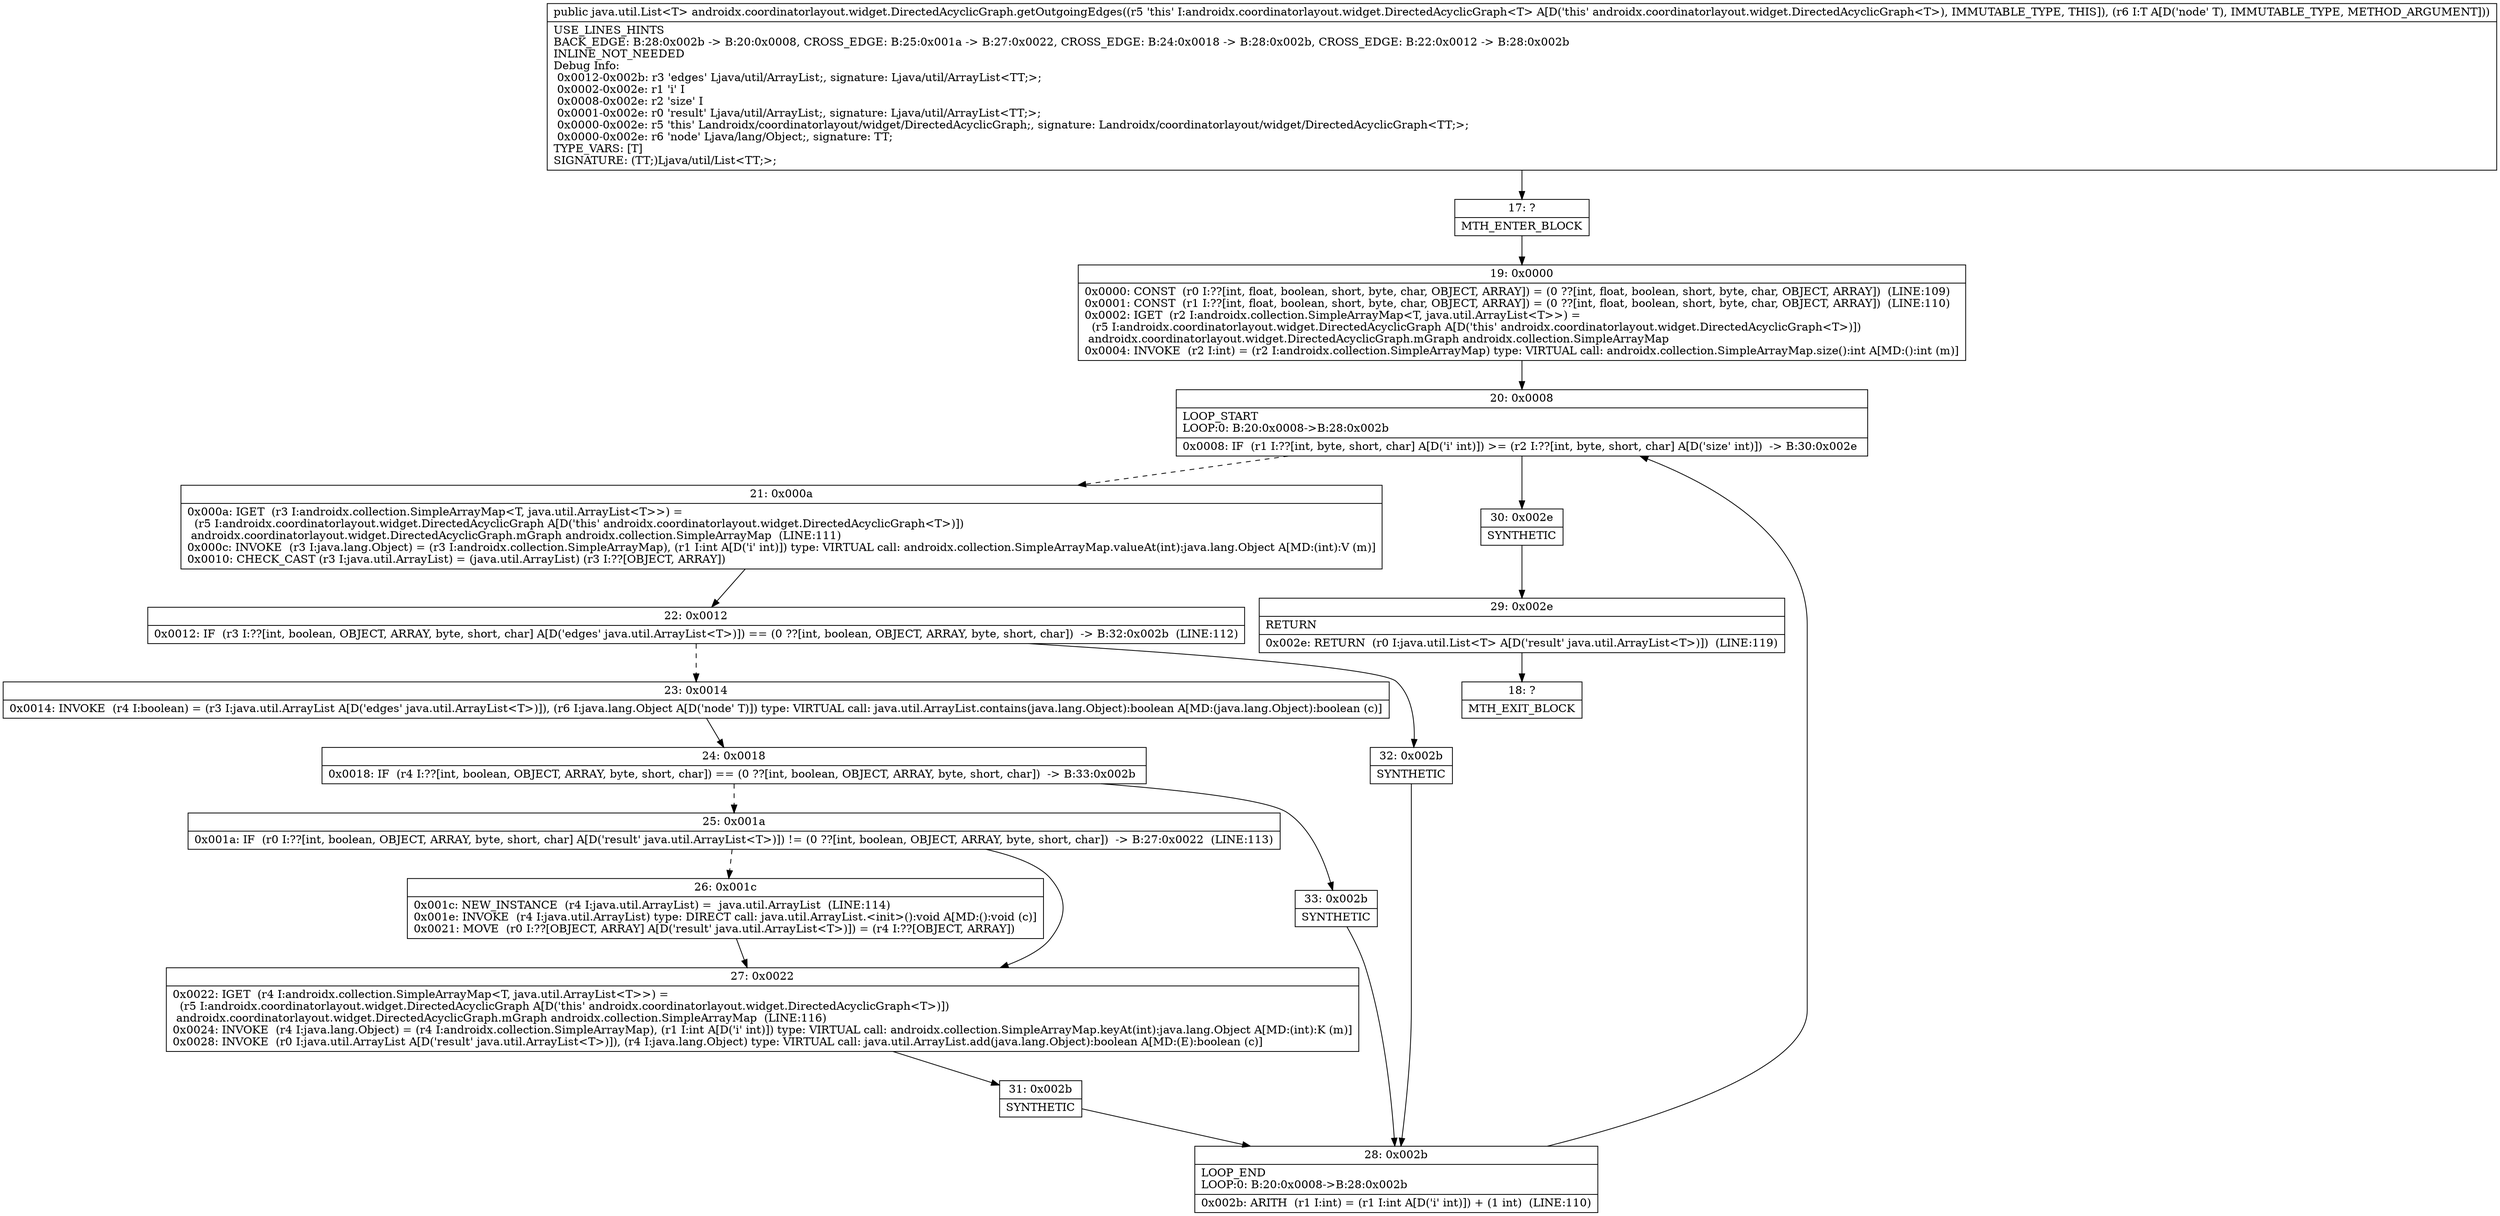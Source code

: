digraph "CFG forandroidx.coordinatorlayout.widget.DirectedAcyclicGraph.getOutgoingEdges(Ljava\/lang\/Object;)Ljava\/util\/List;" {
Node_17 [shape=record,label="{17\:\ ?|MTH_ENTER_BLOCK\l}"];
Node_19 [shape=record,label="{19\:\ 0x0000|0x0000: CONST  (r0 I:??[int, float, boolean, short, byte, char, OBJECT, ARRAY]) = (0 ??[int, float, boolean, short, byte, char, OBJECT, ARRAY])  (LINE:109)\l0x0001: CONST  (r1 I:??[int, float, boolean, short, byte, char, OBJECT, ARRAY]) = (0 ??[int, float, boolean, short, byte, char, OBJECT, ARRAY])  (LINE:110)\l0x0002: IGET  (r2 I:androidx.collection.SimpleArrayMap\<T, java.util.ArrayList\<T\>\>) = \l  (r5 I:androidx.coordinatorlayout.widget.DirectedAcyclicGraph A[D('this' androidx.coordinatorlayout.widget.DirectedAcyclicGraph\<T\>)])\l androidx.coordinatorlayout.widget.DirectedAcyclicGraph.mGraph androidx.collection.SimpleArrayMap \l0x0004: INVOKE  (r2 I:int) = (r2 I:androidx.collection.SimpleArrayMap) type: VIRTUAL call: androidx.collection.SimpleArrayMap.size():int A[MD:():int (m)]\l}"];
Node_20 [shape=record,label="{20\:\ 0x0008|LOOP_START\lLOOP:0: B:20:0x0008\-\>B:28:0x002b\l|0x0008: IF  (r1 I:??[int, byte, short, char] A[D('i' int)]) \>= (r2 I:??[int, byte, short, char] A[D('size' int)])  \-\> B:30:0x002e \l}"];
Node_21 [shape=record,label="{21\:\ 0x000a|0x000a: IGET  (r3 I:androidx.collection.SimpleArrayMap\<T, java.util.ArrayList\<T\>\>) = \l  (r5 I:androidx.coordinatorlayout.widget.DirectedAcyclicGraph A[D('this' androidx.coordinatorlayout.widget.DirectedAcyclicGraph\<T\>)])\l androidx.coordinatorlayout.widget.DirectedAcyclicGraph.mGraph androidx.collection.SimpleArrayMap  (LINE:111)\l0x000c: INVOKE  (r3 I:java.lang.Object) = (r3 I:androidx.collection.SimpleArrayMap), (r1 I:int A[D('i' int)]) type: VIRTUAL call: androidx.collection.SimpleArrayMap.valueAt(int):java.lang.Object A[MD:(int):V (m)]\l0x0010: CHECK_CAST (r3 I:java.util.ArrayList) = (java.util.ArrayList) (r3 I:??[OBJECT, ARRAY]) \l}"];
Node_22 [shape=record,label="{22\:\ 0x0012|0x0012: IF  (r3 I:??[int, boolean, OBJECT, ARRAY, byte, short, char] A[D('edges' java.util.ArrayList\<T\>)]) == (0 ??[int, boolean, OBJECT, ARRAY, byte, short, char])  \-\> B:32:0x002b  (LINE:112)\l}"];
Node_23 [shape=record,label="{23\:\ 0x0014|0x0014: INVOKE  (r4 I:boolean) = (r3 I:java.util.ArrayList A[D('edges' java.util.ArrayList\<T\>)]), (r6 I:java.lang.Object A[D('node' T)]) type: VIRTUAL call: java.util.ArrayList.contains(java.lang.Object):boolean A[MD:(java.lang.Object):boolean (c)]\l}"];
Node_24 [shape=record,label="{24\:\ 0x0018|0x0018: IF  (r4 I:??[int, boolean, OBJECT, ARRAY, byte, short, char]) == (0 ??[int, boolean, OBJECT, ARRAY, byte, short, char])  \-\> B:33:0x002b \l}"];
Node_25 [shape=record,label="{25\:\ 0x001a|0x001a: IF  (r0 I:??[int, boolean, OBJECT, ARRAY, byte, short, char] A[D('result' java.util.ArrayList\<T\>)]) != (0 ??[int, boolean, OBJECT, ARRAY, byte, short, char])  \-\> B:27:0x0022  (LINE:113)\l}"];
Node_26 [shape=record,label="{26\:\ 0x001c|0x001c: NEW_INSTANCE  (r4 I:java.util.ArrayList) =  java.util.ArrayList  (LINE:114)\l0x001e: INVOKE  (r4 I:java.util.ArrayList) type: DIRECT call: java.util.ArrayList.\<init\>():void A[MD:():void (c)]\l0x0021: MOVE  (r0 I:??[OBJECT, ARRAY] A[D('result' java.util.ArrayList\<T\>)]) = (r4 I:??[OBJECT, ARRAY]) \l}"];
Node_27 [shape=record,label="{27\:\ 0x0022|0x0022: IGET  (r4 I:androidx.collection.SimpleArrayMap\<T, java.util.ArrayList\<T\>\>) = \l  (r5 I:androidx.coordinatorlayout.widget.DirectedAcyclicGraph A[D('this' androidx.coordinatorlayout.widget.DirectedAcyclicGraph\<T\>)])\l androidx.coordinatorlayout.widget.DirectedAcyclicGraph.mGraph androidx.collection.SimpleArrayMap  (LINE:116)\l0x0024: INVOKE  (r4 I:java.lang.Object) = (r4 I:androidx.collection.SimpleArrayMap), (r1 I:int A[D('i' int)]) type: VIRTUAL call: androidx.collection.SimpleArrayMap.keyAt(int):java.lang.Object A[MD:(int):K (m)]\l0x0028: INVOKE  (r0 I:java.util.ArrayList A[D('result' java.util.ArrayList\<T\>)]), (r4 I:java.lang.Object) type: VIRTUAL call: java.util.ArrayList.add(java.lang.Object):boolean A[MD:(E):boolean (c)]\l}"];
Node_31 [shape=record,label="{31\:\ 0x002b|SYNTHETIC\l}"];
Node_28 [shape=record,label="{28\:\ 0x002b|LOOP_END\lLOOP:0: B:20:0x0008\-\>B:28:0x002b\l|0x002b: ARITH  (r1 I:int) = (r1 I:int A[D('i' int)]) + (1 int)  (LINE:110)\l}"];
Node_33 [shape=record,label="{33\:\ 0x002b|SYNTHETIC\l}"];
Node_32 [shape=record,label="{32\:\ 0x002b|SYNTHETIC\l}"];
Node_30 [shape=record,label="{30\:\ 0x002e|SYNTHETIC\l}"];
Node_29 [shape=record,label="{29\:\ 0x002e|RETURN\l|0x002e: RETURN  (r0 I:java.util.List\<T\> A[D('result' java.util.ArrayList\<T\>)])  (LINE:119)\l}"];
Node_18 [shape=record,label="{18\:\ ?|MTH_EXIT_BLOCK\l}"];
MethodNode[shape=record,label="{public java.util.List\<T\> androidx.coordinatorlayout.widget.DirectedAcyclicGraph.getOutgoingEdges((r5 'this' I:androidx.coordinatorlayout.widget.DirectedAcyclicGraph\<T\> A[D('this' androidx.coordinatorlayout.widget.DirectedAcyclicGraph\<T\>), IMMUTABLE_TYPE, THIS]), (r6 I:T A[D('node' T), IMMUTABLE_TYPE, METHOD_ARGUMENT]))  | USE_LINES_HINTS\lBACK_EDGE: B:28:0x002b \-\> B:20:0x0008, CROSS_EDGE: B:25:0x001a \-\> B:27:0x0022, CROSS_EDGE: B:24:0x0018 \-\> B:28:0x002b, CROSS_EDGE: B:22:0x0012 \-\> B:28:0x002b\lINLINE_NOT_NEEDED\lDebug Info:\l  0x0012\-0x002b: r3 'edges' Ljava\/util\/ArrayList;, signature: Ljava\/util\/ArrayList\<TT;\>;\l  0x0002\-0x002e: r1 'i' I\l  0x0008\-0x002e: r2 'size' I\l  0x0001\-0x002e: r0 'result' Ljava\/util\/ArrayList;, signature: Ljava\/util\/ArrayList\<TT;\>;\l  0x0000\-0x002e: r5 'this' Landroidx\/coordinatorlayout\/widget\/DirectedAcyclicGraph;, signature: Landroidx\/coordinatorlayout\/widget\/DirectedAcyclicGraph\<TT;\>;\l  0x0000\-0x002e: r6 'node' Ljava\/lang\/Object;, signature: TT;\lTYPE_VARS: [T]\lSIGNATURE: (TT;)Ljava\/util\/List\<TT;\>;\l}"];
MethodNode -> Node_17;Node_17 -> Node_19;
Node_19 -> Node_20;
Node_20 -> Node_21[style=dashed];
Node_20 -> Node_30;
Node_21 -> Node_22;
Node_22 -> Node_23[style=dashed];
Node_22 -> Node_32;
Node_23 -> Node_24;
Node_24 -> Node_25[style=dashed];
Node_24 -> Node_33;
Node_25 -> Node_26[style=dashed];
Node_25 -> Node_27;
Node_26 -> Node_27;
Node_27 -> Node_31;
Node_31 -> Node_28;
Node_28 -> Node_20;
Node_33 -> Node_28;
Node_32 -> Node_28;
Node_30 -> Node_29;
Node_29 -> Node_18;
}

